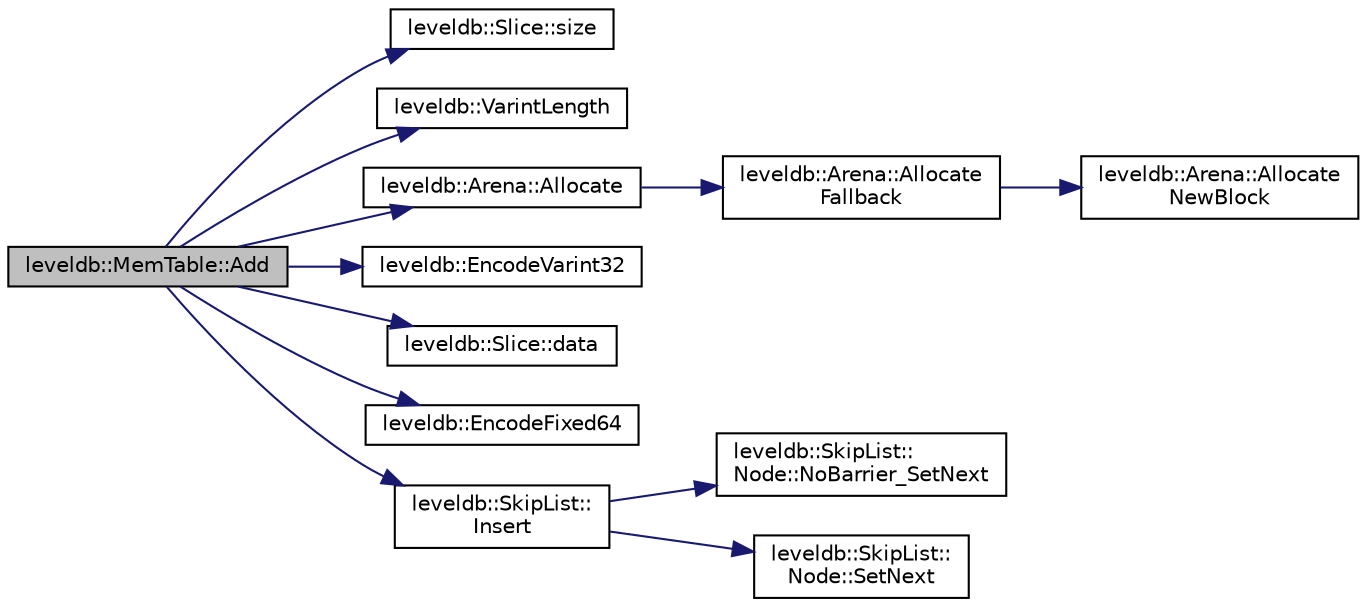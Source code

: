 digraph "leveldb::MemTable::Add"
{
  edge [fontname="Helvetica",fontsize="10",labelfontname="Helvetica",labelfontsize="10"];
  node [fontname="Helvetica",fontsize="10",shape=record];
  rankdir="LR";
  Node1 [label="leveldb::MemTable::Add",height=0.2,width=0.4,color="black", fillcolor="grey75", style="filled" fontcolor="black"];
  Node1 -> Node2 [color="midnightblue",fontsize="10",style="solid"];
  Node2 [label="leveldb::Slice::size",height=0.2,width=0.4,color="black", fillcolor="white", style="filled",URL="$classleveldb_1_1_slice.html#a947d3173f04f8a30553e89046daf91d5"];
  Node1 -> Node3 [color="midnightblue",fontsize="10",style="solid"];
  Node3 [label="leveldb::VarintLength",height=0.2,width=0.4,color="black", fillcolor="white", style="filled",URL="$namespaceleveldb.html#ac22b2a69554ed12ecf1bd4650282f307"];
  Node1 -> Node4 [color="midnightblue",fontsize="10",style="solid"];
  Node4 [label="leveldb::Arena::Allocate",height=0.2,width=0.4,color="black", fillcolor="white", style="filled",URL="$classleveldb_1_1_arena.html#add4bc4b1c8fdf5be7a96a7ec00a0732e"];
  Node4 -> Node5 [color="midnightblue",fontsize="10",style="solid"];
  Node5 [label="leveldb::Arena::Allocate\lFallback",height=0.2,width=0.4,color="black", fillcolor="white", style="filled",URL="$classleveldb_1_1_arena.html#ae2769aced236a3e28f0f6414f0a604d0"];
  Node5 -> Node6 [color="midnightblue",fontsize="10",style="solid"];
  Node6 [label="leveldb::Arena::Allocate\lNewBlock",height=0.2,width=0.4,color="black", fillcolor="white", style="filled",URL="$classleveldb_1_1_arena.html#afb0a6d9d349dcc35ff0a0214062ebac8"];
  Node1 -> Node7 [color="midnightblue",fontsize="10",style="solid"];
  Node7 [label="leveldb::EncodeVarint32",height=0.2,width=0.4,color="black", fillcolor="white", style="filled",URL="$namespaceleveldb.html#ac5e7a0e0356b856317349a870e3bfb41"];
  Node1 -> Node8 [color="midnightblue",fontsize="10",style="solid"];
  Node8 [label="leveldb::Slice::data",height=0.2,width=0.4,color="black", fillcolor="white", style="filled",URL="$classleveldb_1_1_slice.html#aa64861043d9deee6889461bf0593cf73"];
  Node1 -> Node9 [color="midnightblue",fontsize="10",style="solid"];
  Node9 [label="leveldb::EncodeFixed64",height=0.2,width=0.4,color="black", fillcolor="white", style="filled",URL="$namespaceleveldb.html#a725a2c0ebf763116b4ca3fb78564ff70"];
  Node1 -> Node10 [color="midnightblue",fontsize="10",style="solid"];
  Node10 [label="leveldb::SkipList::\lInsert",height=0.2,width=0.4,color="black", fillcolor="white", style="filled",URL="$classleveldb_1_1_skip_list.html#af1ed755f0825f38272aafe3cae4da644"];
  Node10 -> Node11 [color="midnightblue",fontsize="10",style="solid"];
  Node11 [label="leveldb::SkipList::\lNode::NoBarrier_SetNext",height=0.2,width=0.4,color="black", fillcolor="white", style="filled",URL="$structleveldb_1_1_skip_list_1_1_node.html#af93b362f5e38fcf645820e02377cca64"];
  Node10 -> Node12 [color="midnightblue",fontsize="10",style="solid"];
  Node12 [label="leveldb::SkipList::\lNode::SetNext",height=0.2,width=0.4,color="black", fillcolor="white", style="filled",URL="$structleveldb_1_1_skip_list_1_1_node.html#a46c7cc10db3d77c85df7e411b720a8f4"];
}
